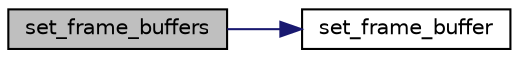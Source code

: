 digraph "set_frame_buffers"
{
 // LATEX_PDF_SIZE
  edge [fontname="Helvetica",fontsize="10",labelfontname="Helvetica",labelfontsize="10"];
  node [fontname="Helvetica",fontsize="10",shape=record];
  rankdir="LR";
  Node1 [label="set_frame_buffers",height=0.2,width=0.4,color="black", fillcolor="grey75", style="filled", fontcolor="black",tooltip="Prepares the frame buffers, using a single buffer or a double buffer."];
  Node1 -> Node2 [color="midnightblue",fontsize="10",style="solid",fontname="Helvetica"];
  Node2 [label="set_frame_buffer",height=0.2,width=0.4,color="black", fillcolor="white", style="filled",URL="$video_8c.html#a55bb0148c696baca125c2c03bd585ae5",tooltip="Sets the frame buffer to the one specified in the argument."];
}
